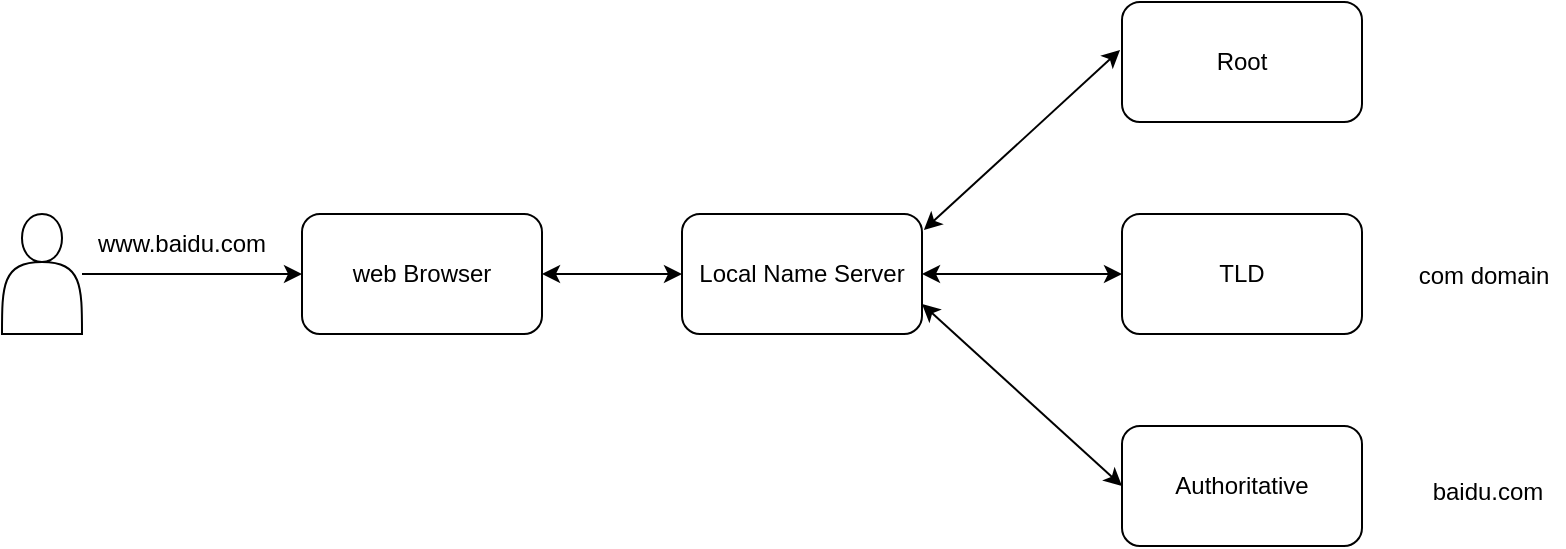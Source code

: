 <mxfile version="16.0.0" type="github"><diagram id="K_8tTAwabGrNAI0qsq2V" name="Page-1"><mxGraphModel dx="1350" dy="763" grid="1" gridSize="10" guides="1" tooltips="1" connect="1" arrows="1" fold="1" page="1" pageScale="1" pageWidth="850" pageHeight="1100" math="0" shadow="0"><root><mxCell id="0"/><mxCell id="1" parent="0"/><mxCell id="uLhbfS_WnH59kJ8CV1LQ-3" value="" style="edgeStyle=orthogonalEdgeStyle;rounded=0;orthogonalLoop=1;jettySize=auto;html=1;" edge="1" parent="1" source="uLhbfS_WnH59kJ8CV1LQ-1" target="uLhbfS_WnH59kJ8CV1LQ-2"><mxGeometry relative="1" as="geometry"/></mxCell><mxCell id="uLhbfS_WnH59kJ8CV1LQ-1" value="" style="shape=actor;whiteSpace=wrap;html=1;" vertex="1" parent="1"><mxGeometry x="40" y="160" width="40" height="60" as="geometry"/></mxCell><mxCell id="uLhbfS_WnH59kJ8CV1LQ-2" value="web Browser" style="rounded=1;whiteSpace=wrap;html=1;" vertex="1" parent="1"><mxGeometry x="190" y="160" width="120" height="60" as="geometry"/></mxCell><mxCell id="uLhbfS_WnH59kJ8CV1LQ-4" value="Local Name Server" style="rounded=1;whiteSpace=wrap;html=1;" vertex="1" parent="1"><mxGeometry x="380" y="160" width="120" height="60" as="geometry"/></mxCell><mxCell id="uLhbfS_WnH59kJ8CV1LQ-5" value="Root" style="rounded=1;whiteSpace=wrap;html=1;" vertex="1" parent="1"><mxGeometry x="600" y="54" width="120" height="60" as="geometry"/></mxCell><mxCell id="uLhbfS_WnH59kJ8CV1LQ-6" value="TLD" style="rounded=1;whiteSpace=wrap;html=1;" vertex="1" parent="1"><mxGeometry x="600" y="160" width="120" height="60" as="geometry"/></mxCell><mxCell id="uLhbfS_WnH59kJ8CV1LQ-7" value="Authoritative " style="rounded=1;whiteSpace=wrap;html=1;" vertex="1" parent="1"><mxGeometry x="600" y="266" width="120" height="60" as="geometry"/></mxCell><mxCell id="uLhbfS_WnH59kJ8CV1LQ-8" value="" style="endArrow=classic;startArrow=classic;html=1;rounded=0;entryX=-0.008;entryY=0.4;entryDx=0;entryDy=0;entryPerimeter=0;exitX=1.008;exitY=0.133;exitDx=0;exitDy=0;exitPerimeter=0;" edge="1" parent="1" source="uLhbfS_WnH59kJ8CV1LQ-4" target="uLhbfS_WnH59kJ8CV1LQ-5"><mxGeometry width="50" height="50" relative="1" as="geometry"><mxPoint x="380" y="190" as="sourcePoint"/><mxPoint x="430" y="140" as="targetPoint"/></mxGeometry></mxCell><mxCell id="uLhbfS_WnH59kJ8CV1LQ-9" value="" style="endArrow=classic;startArrow=classic;html=1;rounded=0;exitX=1;exitY=0.5;exitDx=0;exitDy=0;entryX=0;entryY=0.5;entryDx=0;entryDy=0;" edge="1" parent="1" source="uLhbfS_WnH59kJ8CV1LQ-4" target="uLhbfS_WnH59kJ8CV1LQ-6"><mxGeometry width="50" height="50" relative="1" as="geometry"><mxPoint x="450" y="260" as="sourcePoint"/><mxPoint x="500" y="210" as="targetPoint"/></mxGeometry></mxCell><mxCell id="uLhbfS_WnH59kJ8CV1LQ-10" value="" style="endArrow=classic;startArrow=classic;html=1;rounded=0;exitX=1;exitY=0.75;exitDx=0;exitDy=0;entryX=0;entryY=0.5;entryDx=0;entryDy=0;" edge="1" parent="1" source="uLhbfS_WnH59kJ8CV1LQ-4" target="uLhbfS_WnH59kJ8CV1LQ-7"><mxGeometry width="50" height="50" relative="1" as="geometry"><mxPoint x="440" y="290" as="sourcePoint"/><mxPoint x="490" y="240" as="targetPoint"/></mxGeometry></mxCell><mxCell id="uLhbfS_WnH59kJ8CV1LQ-11" value="www.baidu.com" style="text;html=1;strokeColor=none;fillColor=none;align=center;verticalAlign=middle;whiteSpace=wrap;rounded=0;" vertex="1" parent="1"><mxGeometry x="100" y="160" width="60" height="30" as="geometry"/></mxCell><mxCell id="uLhbfS_WnH59kJ8CV1LQ-12" value="com domain" style="text;html=1;strokeColor=none;fillColor=none;align=center;verticalAlign=middle;whiteSpace=wrap;rounded=0;" vertex="1" parent="1"><mxGeometry x="741" y="176" width="80" height="30" as="geometry"/></mxCell><mxCell id="uLhbfS_WnH59kJ8CV1LQ-15" value="baidu.com" style="text;html=1;strokeColor=none;fillColor=none;align=center;verticalAlign=middle;whiteSpace=wrap;rounded=0;" vertex="1" parent="1"><mxGeometry x="753" y="284" width="60" height="30" as="geometry"/></mxCell><mxCell id="uLhbfS_WnH59kJ8CV1LQ-16" value="" style="endArrow=classic;startArrow=classic;html=1;rounded=0;entryX=1;entryY=0.5;entryDx=0;entryDy=0;" edge="1" parent="1" source="uLhbfS_WnH59kJ8CV1LQ-4" target="uLhbfS_WnH59kJ8CV1LQ-2"><mxGeometry width="50" height="50" relative="1" as="geometry"><mxPoint x="400" y="420" as="sourcePoint"/><mxPoint x="450" y="370" as="targetPoint"/></mxGeometry></mxCell></root></mxGraphModel></diagram></mxfile>